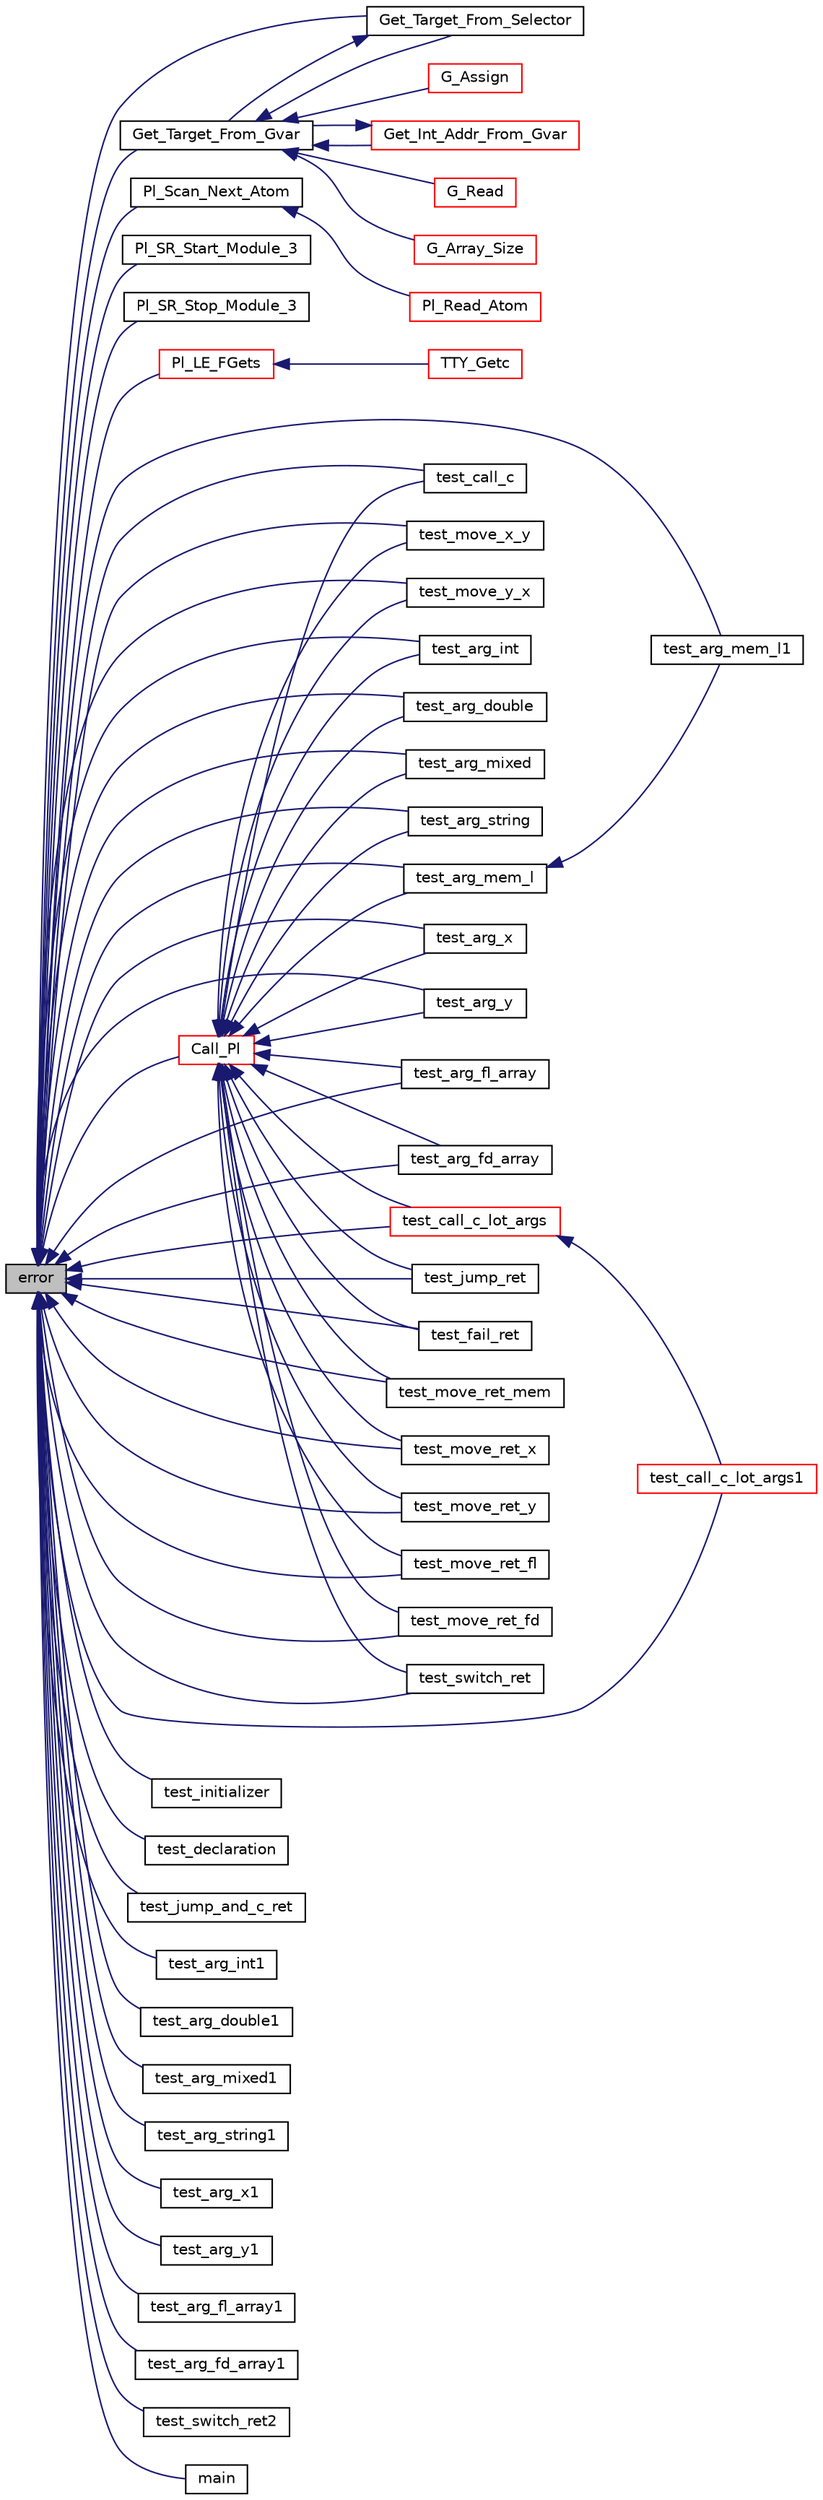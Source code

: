 digraph "error"
{
  edge [fontname="Helvetica",fontsize="10",labelfontname="Helvetica",labelfontsize="10"];
  node [fontname="Helvetica",fontsize="10",shape=record];
  rankdir="LR";
  Node1 [label="error",height=0.2,width=0.4,color="black", fillcolor="grey75", style="filled", fontcolor="black"];
  Node1 -> Node2 [dir="back",color="midnightblue",fontsize="10",style="solid",fontname="Helvetica"];
  Node2 [label="Get_Target_From_Gvar",height=0.2,width=0.4,color="black", fillcolor="white", style="filled",URL="$g__var__inl__c_8c.html#a33d82e652203f9ba35bedfa3c5f1cc8c"];
  Node2 -> Node3 [dir="back",color="midnightblue",fontsize="10",style="solid",fontname="Helvetica"];
  Node3 [label="G_Assign",height=0.2,width=0.4,color="red", fillcolor="white", style="filled",URL="$g__var__inl__c_8c.html#a60b1e3d7ff1519c5b79883cf2a49af73"];
  Node2 -> Node4 [dir="back",color="midnightblue",fontsize="10",style="solid",fontname="Helvetica"];
  Node4 [label="Get_Target_From_Selector",height=0.2,width=0.4,color="black", fillcolor="white", style="filled",URL="$g__var__inl__c_8c.html#a3f831fea56d0e9074ecb02406332680d"];
  Node4 -> Node2 [dir="back",color="midnightblue",fontsize="10",style="solid",fontname="Helvetica"];
  Node2 -> Node5 [dir="back",color="midnightblue",fontsize="10",style="solid",fontname="Helvetica"];
  Node5 [label="Get_Int_Addr_From_Gvar",height=0.2,width=0.4,color="red", fillcolor="white", style="filled",URL="$g__var__inl__c_8c.html#a2a8d9a628695685af9cdf96dc6e2bf6c"];
  Node5 -> Node2 [dir="back",color="midnightblue",fontsize="10",style="solid",fontname="Helvetica"];
  Node2 -> Node6 [dir="back",color="midnightblue",fontsize="10",style="solid",fontname="Helvetica"];
  Node6 [label="G_Read",height=0.2,width=0.4,color="red", fillcolor="white", style="filled",URL="$g__var__inl__c_8c.html#a7d48e4b46458fd87c193ba1c95fb5fb6"];
  Node2 -> Node7 [dir="back",color="midnightblue",fontsize="10",style="solid",fontname="Helvetica"];
  Node7 [label="G_Array_Size",height=0.2,width=0.4,color="red", fillcolor="white", style="filled",URL="$g__var__inl__c_8c.html#a228c3d665d02b6e9b4ce641fd02c3759"];
  Node1 -> Node4 [dir="back",color="midnightblue",fontsize="10",style="solid",fontname="Helvetica"];
  Node1 -> Node8 [dir="back",color="midnightblue",fontsize="10",style="solid",fontname="Helvetica"];
  Node8 [label="Pl_Scan_Next_Atom",height=0.2,width=0.4,color="black", fillcolor="white", style="filled",URL="$scan__supp_8h.html#ad7ed874d4ed5da65e4dd7f2cdf681fee"];
  Node8 -> Node9 [dir="back",color="midnightblue",fontsize="10",style="solid",fontname="Helvetica"];
  Node9 [label="Pl_Read_Atom",height=0.2,width=0.4,color="red", fillcolor="white", style="filled",URL="$parse__supp_8h.html#ac4272819d71e1fbfd3f7ac824a4cd9f4"];
  Node1 -> Node10 [dir="back",color="midnightblue",fontsize="10",style="solid",fontname="Helvetica"];
  Node10 [label="Pl_SR_Start_Module_3",height=0.2,width=0.4,color="black", fillcolor="white", style="filled",URL="$src__rdr__c_8c.html#a6bda16bcd2ea878e58cd1054b0355a2b"];
  Node1 -> Node11 [dir="back",color="midnightblue",fontsize="10",style="solid",fontname="Helvetica"];
  Node11 [label="Pl_SR_Stop_Module_3",height=0.2,width=0.4,color="black", fillcolor="white", style="filled",URL="$src__rdr__c_8c.html#aa9bd5e0d9fa50c972b6c7933bbfdb299"];
  Node1 -> Node12 [dir="back",color="midnightblue",fontsize="10",style="solid",fontname="Helvetica"];
  Node12 [label="Pl_LE_FGets",height=0.2,width=0.4,color="red", fillcolor="white", style="filled",URL="$linedit_8h.html#afc3f434a6c8f1502ac218732fbc625f5"];
  Node12 -> Node13 [dir="back",color="midnightblue",fontsize="10",style="solid",fontname="Helvetica"];
  Node13 [label="TTY_Getc",height=0.2,width=0.4,color="red", fillcolor="white", style="filled",URL="$stream__supp_8c.html#af724b584a512fb1443bbf02c4ae0d153"];
  Node1 -> Node14 [dir="back",color="midnightblue",fontsize="10",style="solid",fontname="Helvetica"];
  Node14 [label="Call_Pl",height=0.2,width=0.4,color="red", fillcolor="white", style="filled",URL="$chkma_8c.html#a76794c8328cf0a40fb30d8e2167b03ba"];
  Node14 -> Node15 [dir="back",color="midnightblue",fontsize="10",style="solid",fontname="Helvetica"];
  Node15 [label="test_call_c",height=0.2,width=0.4,color="black", fillcolor="white", style="filled",URL="$chkma_8c.html#a4c00f8935f46c3442227c222aa880df7"];
  Node14 -> Node16 [dir="back",color="midnightblue",fontsize="10",style="solid",fontname="Helvetica"];
  Node16 [label="test_move_x_y",height=0.2,width=0.4,color="black", fillcolor="white", style="filled",URL="$chkma_8c.html#a9b96d56f6e08fc3b46e2ce5065603cbc"];
  Node14 -> Node17 [dir="back",color="midnightblue",fontsize="10",style="solid",fontname="Helvetica"];
  Node17 [label="test_move_y_x",height=0.2,width=0.4,color="black", fillcolor="white", style="filled",URL="$chkma_8c.html#a0ed90d6f9231b7ca83b76b79f7bd7c70"];
  Node14 -> Node18 [dir="back",color="midnightblue",fontsize="10",style="solid",fontname="Helvetica"];
  Node18 [label="test_arg_int",height=0.2,width=0.4,color="black", fillcolor="white", style="filled",URL="$chkma_8c.html#a8b3174f03a9950bcc9b44aa4d7b61971"];
  Node14 -> Node19 [dir="back",color="midnightblue",fontsize="10",style="solid",fontname="Helvetica"];
  Node19 [label="test_arg_double",height=0.2,width=0.4,color="black", fillcolor="white", style="filled",URL="$chkma_8c.html#a1a4f378356fc0efd6ddc75ea80576804"];
  Node14 -> Node20 [dir="back",color="midnightblue",fontsize="10",style="solid",fontname="Helvetica"];
  Node20 [label="test_arg_mixed",height=0.2,width=0.4,color="black", fillcolor="white", style="filled",URL="$chkma_8c.html#a2bb8f61e6ce11ab8768e80c296e47a94"];
  Node14 -> Node21 [dir="back",color="midnightblue",fontsize="10",style="solid",fontname="Helvetica"];
  Node21 [label="test_arg_string",height=0.2,width=0.4,color="black", fillcolor="white", style="filled",URL="$chkma_8c.html#a1d1d2915d3118297322173e39c660a9b"];
  Node14 -> Node22 [dir="back",color="midnightblue",fontsize="10",style="solid",fontname="Helvetica"];
  Node22 [label="test_arg_mem_l",height=0.2,width=0.4,color="black", fillcolor="white", style="filled",URL="$chkma_8c.html#aa8aea4130a97898dbdb116e533875af2"];
  Node22 -> Node23 [dir="back",color="midnightblue",fontsize="10",style="solid",fontname="Helvetica"];
  Node23 [label="test_arg_mem_l1",height=0.2,width=0.4,color="black", fillcolor="white", style="filled",URL="$chkma_8c.html#a6312cb984c61f2f1238044ba21aedc63"];
  Node14 -> Node24 [dir="back",color="midnightblue",fontsize="10",style="solid",fontname="Helvetica"];
  Node24 [label="test_arg_x",height=0.2,width=0.4,color="black", fillcolor="white", style="filled",URL="$chkma_8c.html#a5aae0127af15184938e37c2ba07b49df"];
  Node14 -> Node25 [dir="back",color="midnightblue",fontsize="10",style="solid",fontname="Helvetica"];
  Node25 [label="test_arg_y",height=0.2,width=0.4,color="black", fillcolor="white", style="filled",URL="$chkma_8c.html#ab3e49deca4451d48dd31a376cb2cb92f"];
  Node14 -> Node26 [dir="back",color="midnightblue",fontsize="10",style="solid",fontname="Helvetica"];
  Node26 [label="test_arg_fl_array",height=0.2,width=0.4,color="black", fillcolor="white", style="filled",URL="$chkma_8c.html#a61e3fd8668cfd47802dc53a90d121430"];
  Node14 -> Node27 [dir="back",color="midnightblue",fontsize="10",style="solid",fontname="Helvetica"];
  Node27 [label="test_arg_fd_array",height=0.2,width=0.4,color="black", fillcolor="white", style="filled",URL="$chkma_8c.html#ae4b313d2738c2d3c3694982515b86387"];
  Node14 -> Node28 [dir="back",color="midnightblue",fontsize="10",style="solid",fontname="Helvetica"];
  Node28 [label="test_call_c_lot_args",height=0.2,width=0.4,color="red", fillcolor="white", style="filled",URL="$asm_8c.html#a36e3386058b632fd03d022a4a8a7229a"];
  Node28 -> Node29 [dir="back",color="midnightblue",fontsize="10",style="solid",fontname="Helvetica"];
  Node29 [label="test_call_c_lot_args1",height=0.2,width=0.4,color="red", fillcolor="white", style="filled",URL="$chkma_8c.html#a777ecd243e571163cbfbc95191d19cee"];
  Node14 -> Node30 [dir="back",color="midnightblue",fontsize="10",style="solid",fontname="Helvetica"];
  Node30 [label="test_jump_ret",height=0.2,width=0.4,color="black", fillcolor="white", style="filled",URL="$chkma_8c.html#a502fe39ca1ad5994c9c50c157266e7fb"];
  Node14 -> Node31 [dir="back",color="midnightblue",fontsize="10",style="solid",fontname="Helvetica"];
  Node31 [label="test_fail_ret",height=0.2,width=0.4,color="black", fillcolor="white", style="filled",URL="$chkma_8c.html#ae95800f327f1b609991b18ab76ed85a8"];
  Node14 -> Node32 [dir="back",color="midnightblue",fontsize="10",style="solid",fontname="Helvetica"];
  Node32 [label="test_move_ret_mem",height=0.2,width=0.4,color="black", fillcolor="white", style="filled",URL="$chkma_8c.html#a6c759f036d3389b0ed1b52be674e6af6"];
  Node14 -> Node33 [dir="back",color="midnightblue",fontsize="10",style="solid",fontname="Helvetica"];
  Node33 [label="test_move_ret_x",height=0.2,width=0.4,color="black", fillcolor="white", style="filled",URL="$chkma_8c.html#aafc45423d0c5ab55ee3506251ad63195"];
  Node14 -> Node34 [dir="back",color="midnightblue",fontsize="10",style="solid",fontname="Helvetica"];
  Node34 [label="test_move_ret_y",height=0.2,width=0.4,color="black", fillcolor="white", style="filled",URL="$chkma_8c.html#a1fa90b0c7c85c20f6f9f89314fe196b2"];
  Node14 -> Node35 [dir="back",color="midnightblue",fontsize="10",style="solid",fontname="Helvetica"];
  Node35 [label="test_move_ret_fl",height=0.2,width=0.4,color="black", fillcolor="white", style="filled",URL="$chkma_8c.html#a22a5aa029ae8d73cdfd80f7cd8686bc0"];
  Node14 -> Node36 [dir="back",color="midnightblue",fontsize="10",style="solid",fontname="Helvetica"];
  Node36 [label="test_move_ret_fd",height=0.2,width=0.4,color="black", fillcolor="white", style="filled",URL="$chkma_8c.html#a53bdf687f1036373afc8292b8095839a"];
  Node14 -> Node37 [dir="back",color="midnightblue",fontsize="10",style="solid",fontname="Helvetica"];
  Node37 [label="test_switch_ret",height=0.2,width=0.4,color="black", fillcolor="white", style="filled",URL="$chkma_8c.html#a10685090078bd9a4d309a87995d2961a"];
  Node1 -> Node38 [dir="back",color="midnightblue",fontsize="10",style="solid",fontname="Helvetica"];
  Node38 [label="test_initializer",height=0.2,width=0.4,color="black", fillcolor="white", style="filled",URL="$chkma_8c.html#a80df6af1f5f785eba43a399bcb235ce4"];
  Node1 -> Node39 [dir="back",color="midnightblue",fontsize="10",style="solid",fontname="Helvetica"];
  Node39 [label="test_declaration",height=0.2,width=0.4,color="black", fillcolor="white", style="filled",URL="$chkma_8c.html#a2cc5fafed315346492fef226d1a2e8c2"];
  Node1 -> Node40 [dir="back",color="midnightblue",fontsize="10",style="solid",fontname="Helvetica"];
  Node40 [label="test_jump_and_c_ret",height=0.2,width=0.4,color="black", fillcolor="white", style="filled",URL="$chkma_8c.html#afa550abc2913f0b7b2ad33d22f782ee3"];
  Node1 -> Node15 [dir="back",color="midnightblue",fontsize="10",style="solid",fontname="Helvetica"];
  Node1 -> Node16 [dir="back",color="midnightblue",fontsize="10",style="solid",fontname="Helvetica"];
  Node1 -> Node17 [dir="back",color="midnightblue",fontsize="10",style="solid",fontname="Helvetica"];
  Node1 -> Node18 [dir="back",color="midnightblue",fontsize="10",style="solid",fontname="Helvetica"];
  Node1 -> Node41 [dir="back",color="midnightblue",fontsize="10",style="solid",fontname="Helvetica"];
  Node41 [label="test_arg_int1",height=0.2,width=0.4,color="black", fillcolor="white", style="filled",URL="$chkma_8c.html#a2baf23d8877ebd75aed3f49dd20bc6b9"];
  Node1 -> Node19 [dir="back",color="midnightblue",fontsize="10",style="solid",fontname="Helvetica"];
  Node1 -> Node42 [dir="back",color="midnightblue",fontsize="10",style="solid",fontname="Helvetica"];
  Node42 [label="test_arg_double1",height=0.2,width=0.4,color="black", fillcolor="white", style="filled",URL="$chkma_8c.html#ae9ef97c28dd4e69f2589ac1236aa7e3b"];
  Node1 -> Node20 [dir="back",color="midnightblue",fontsize="10",style="solid",fontname="Helvetica"];
  Node1 -> Node43 [dir="back",color="midnightblue",fontsize="10",style="solid",fontname="Helvetica"];
  Node43 [label="test_arg_mixed1",height=0.2,width=0.4,color="black", fillcolor="white", style="filled",URL="$chkma_8c.html#a58159fd46a8a2e924aa7181a8d12bd56"];
  Node1 -> Node21 [dir="back",color="midnightblue",fontsize="10",style="solid",fontname="Helvetica"];
  Node1 -> Node44 [dir="back",color="midnightblue",fontsize="10",style="solid",fontname="Helvetica"];
  Node44 [label="test_arg_string1",height=0.2,width=0.4,color="black", fillcolor="white", style="filled",URL="$chkma_8c.html#a22f7f0a0440311771c4a234e3b2e6316"];
  Node1 -> Node22 [dir="back",color="midnightblue",fontsize="10",style="solid",fontname="Helvetica"];
  Node1 -> Node23 [dir="back",color="midnightblue",fontsize="10",style="solid",fontname="Helvetica"];
  Node1 -> Node24 [dir="back",color="midnightblue",fontsize="10",style="solid",fontname="Helvetica"];
  Node1 -> Node45 [dir="back",color="midnightblue",fontsize="10",style="solid",fontname="Helvetica"];
  Node45 [label="test_arg_x1",height=0.2,width=0.4,color="black", fillcolor="white", style="filled",URL="$chkma_8c.html#ac4be535391923fcddd7444307c3d046c"];
  Node1 -> Node25 [dir="back",color="midnightblue",fontsize="10",style="solid",fontname="Helvetica"];
  Node1 -> Node46 [dir="back",color="midnightblue",fontsize="10",style="solid",fontname="Helvetica"];
  Node46 [label="test_arg_y1",height=0.2,width=0.4,color="black", fillcolor="white", style="filled",URL="$chkma_8c.html#a1858eabb5a326f8e9c87b2b62a64f61e"];
  Node1 -> Node26 [dir="back",color="midnightblue",fontsize="10",style="solid",fontname="Helvetica"];
  Node1 -> Node47 [dir="back",color="midnightblue",fontsize="10",style="solid",fontname="Helvetica"];
  Node47 [label="test_arg_fl_array1",height=0.2,width=0.4,color="black", fillcolor="white", style="filled",URL="$chkma_8c.html#a4b545b177d86fb478b074a8bde93ceab"];
  Node1 -> Node27 [dir="back",color="midnightblue",fontsize="10",style="solid",fontname="Helvetica"];
  Node1 -> Node48 [dir="back",color="midnightblue",fontsize="10",style="solid",fontname="Helvetica"];
  Node48 [label="test_arg_fd_array1",height=0.2,width=0.4,color="black", fillcolor="white", style="filled",URL="$chkma_8c.html#aed6464aab7b035cbf7c958a83e44679c"];
  Node1 -> Node28 [dir="back",color="midnightblue",fontsize="10",style="solid",fontname="Helvetica"];
  Node1 -> Node29 [dir="back",color="midnightblue",fontsize="10",style="solid",fontname="Helvetica"];
  Node1 -> Node30 [dir="back",color="midnightblue",fontsize="10",style="solid",fontname="Helvetica"];
  Node1 -> Node31 [dir="back",color="midnightblue",fontsize="10",style="solid",fontname="Helvetica"];
  Node1 -> Node32 [dir="back",color="midnightblue",fontsize="10",style="solid",fontname="Helvetica"];
  Node1 -> Node33 [dir="back",color="midnightblue",fontsize="10",style="solid",fontname="Helvetica"];
  Node1 -> Node34 [dir="back",color="midnightblue",fontsize="10",style="solid",fontname="Helvetica"];
  Node1 -> Node35 [dir="back",color="midnightblue",fontsize="10",style="solid",fontname="Helvetica"];
  Node1 -> Node36 [dir="back",color="midnightblue",fontsize="10",style="solid",fontname="Helvetica"];
  Node1 -> Node37 [dir="back",color="midnightblue",fontsize="10",style="solid",fontname="Helvetica"];
  Node1 -> Node49 [dir="back",color="midnightblue",fontsize="10",style="solid",fontname="Helvetica"];
  Node49 [label="test_switch_ret2",height=0.2,width=0.4,color="black", fillcolor="white", style="filled",URL="$chkma_8c.html#a6b4f50d21ac24ebc317abf9d4b97cab5"];
  Node1 -> Node50 [dir="back",color="midnightblue",fontsize="10",style="solid",fontname="Helvetica"];
  Node50 [label="main",height=0.2,width=0.4,color="black", fillcolor="white", style="filled",URL="$extract__asm_8c.html#a0ddf1224851353fc92bfbff6f499fa97"];
}
